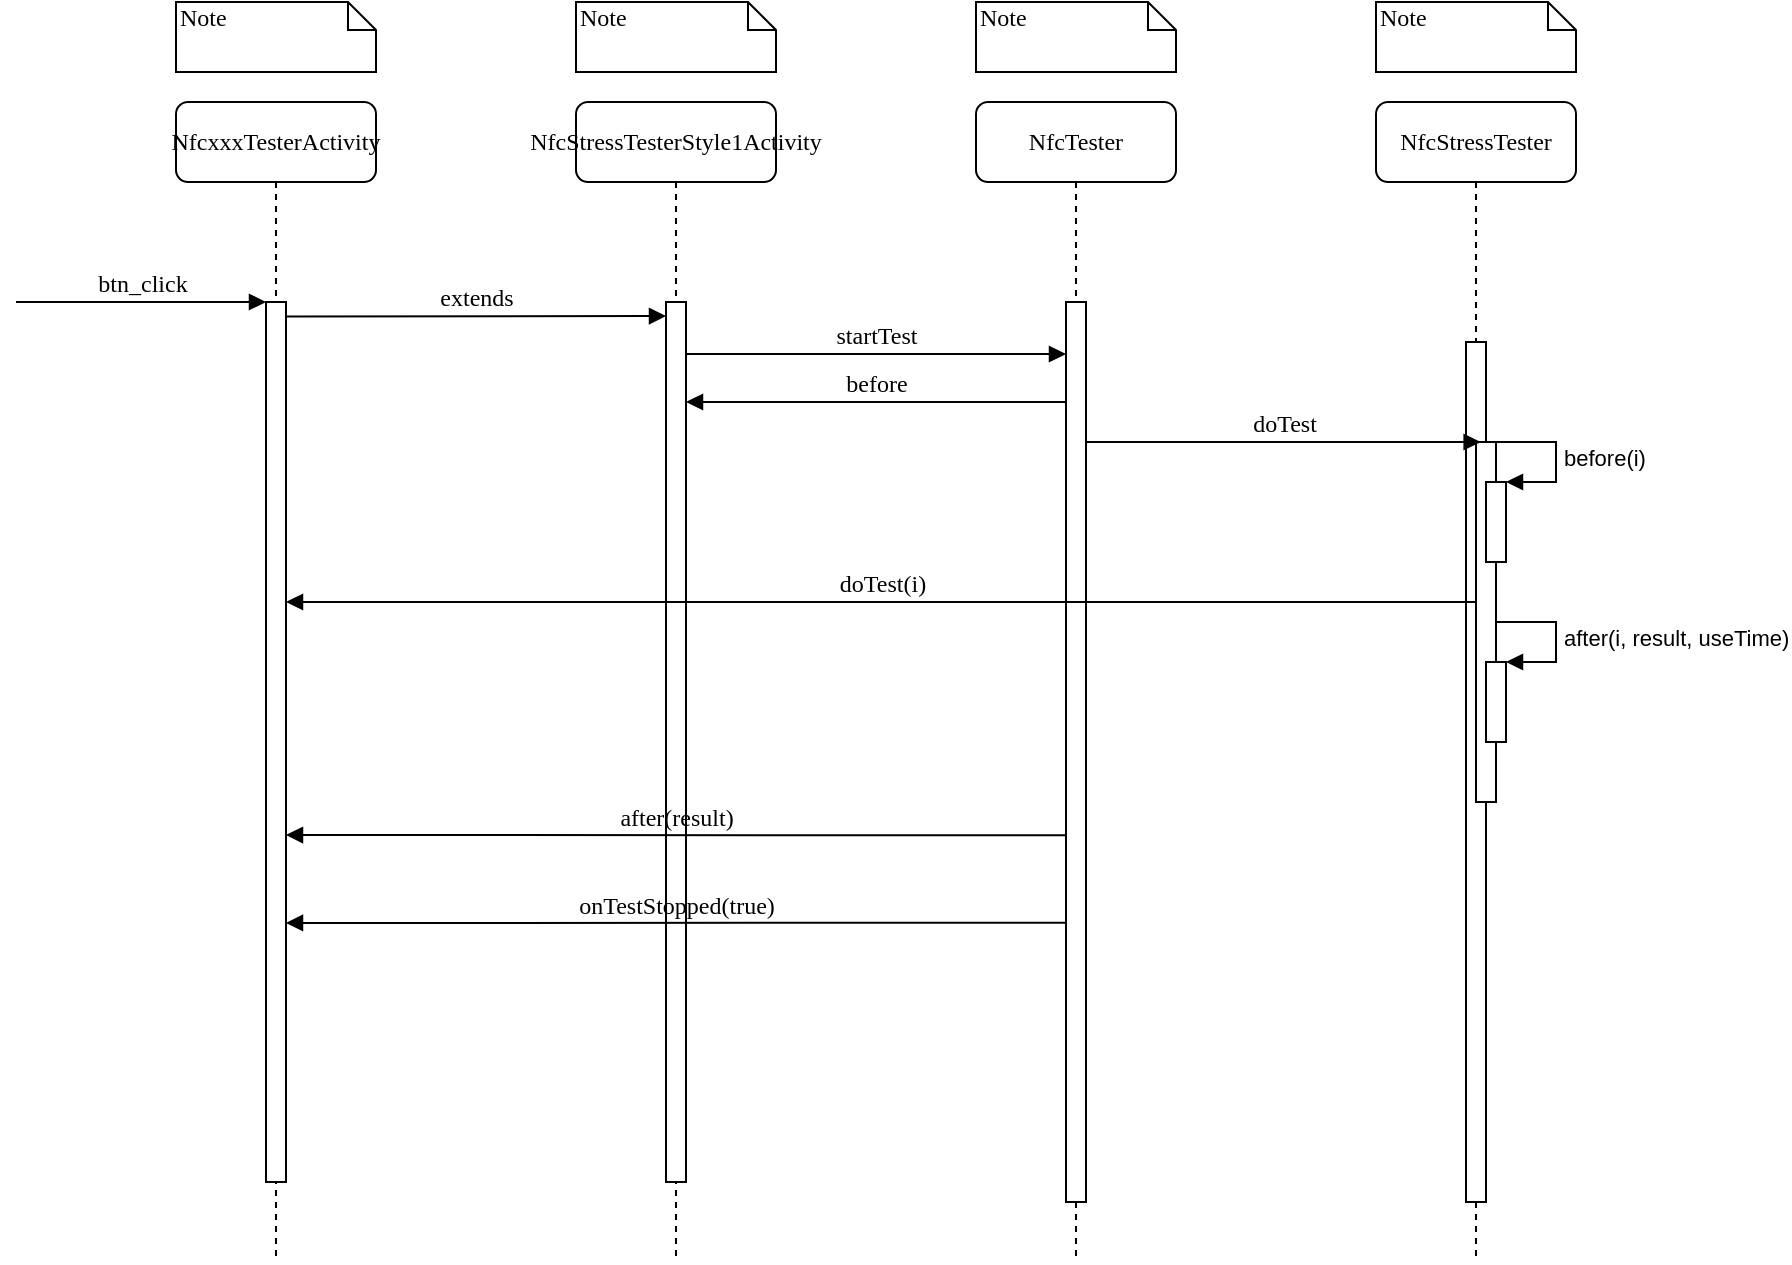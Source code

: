 <mxfile version="17.1.5" type="github">
  <diagram name="Page-1" id="13e1069c-82ec-6db2-03f1-153e76fe0fe0">
    <mxGraphModel dx="986" dy="504" grid="1" gridSize="10" guides="1" tooltips="1" connect="1" arrows="1" fold="1" page="1" pageScale="1" pageWidth="1100" pageHeight="850" background="#ffffff" math="0" shadow="0">
      <root>
        <mxCell id="0" />
        <mxCell id="1" parent="0" />
        <mxCell id="7baba1c4bc27f4b0-2" value="NfcTester" style="shape=umlLifeline;perimeter=lifelinePerimeter;whiteSpace=wrap;html=1;container=1;collapsible=0;recursiveResize=0;outlineConnect=0;rounded=1;shadow=0;comic=0;labelBackgroundColor=none;strokeWidth=1;fontFamily=Verdana;fontSize=12;align=center;" parent="1" vertex="1">
          <mxGeometry x="640" y="80" width="100" height="580" as="geometry" />
        </mxCell>
        <mxCell id="7baba1c4bc27f4b0-10" value="" style="html=1;points=[];perimeter=orthogonalPerimeter;rounded=0;shadow=0;comic=0;labelBackgroundColor=none;strokeWidth=1;fontFamily=Verdana;fontSize=12;align=center;" parent="7baba1c4bc27f4b0-2" vertex="1">
          <mxGeometry x="45" y="100" width="10" height="450" as="geometry" />
        </mxCell>
        <mxCell id="7baba1c4bc27f4b0-3" value="NfcStressTester" style="shape=umlLifeline;perimeter=lifelinePerimeter;whiteSpace=wrap;html=1;container=1;collapsible=0;recursiveResize=0;outlineConnect=0;rounded=1;shadow=0;comic=0;labelBackgroundColor=none;strokeWidth=1;fontFamily=Verdana;fontSize=12;align=center;" parent="1" vertex="1">
          <mxGeometry x="840" y="80" width="100" height="580" as="geometry" />
        </mxCell>
        <mxCell id="7baba1c4bc27f4b0-13" value="" style="html=1;points=[];perimeter=orthogonalPerimeter;rounded=0;shadow=0;comic=0;labelBackgroundColor=none;strokeWidth=1;fontFamily=Verdana;fontSize=12;align=center;" parent="7baba1c4bc27f4b0-3" vertex="1">
          <mxGeometry x="45" y="120" width="10" height="430" as="geometry" />
        </mxCell>
        <mxCell id="jnq_XeLPIwcyAuFo51Bv-19" value="" style="html=1;points=[];perimeter=orthogonalPerimeter;" vertex="1" parent="7baba1c4bc27f4b0-3">
          <mxGeometry x="50" y="170" width="10" height="180" as="geometry" />
        </mxCell>
        <mxCell id="jnq_XeLPIwcyAuFo51Bv-2" value="" style="html=1;points=[];perimeter=orthogonalPerimeter;" vertex="1" parent="7baba1c4bc27f4b0-3">
          <mxGeometry x="55" y="190" width="10" height="40" as="geometry" />
        </mxCell>
        <mxCell id="jnq_XeLPIwcyAuFo51Bv-3" value="before(i)" style="edgeStyle=orthogonalEdgeStyle;html=1;align=left;spacingLeft=2;endArrow=block;rounded=0;entryX=1;entryY=0;" edge="1" target="jnq_XeLPIwcyAuFo51Bv-2" parent="7baba1c4bc27f4b0-3">
          <mxGeometry relative="1" as="geometry">
            <mxPoint x="60" y="170" as="sourcePoint" />
            <Array as="points">
              <mxPoint x="90" y="170" />
            </Array>
          </mxGeometry>
        </mxCell>
        <mxCell id="jnq_XeLPIwcyAuFo51Bv-10" value="" style="html=1;points=[];perimeter=orthogonalPerimeter;" vertex="1" parent="7baba1c4bc27f4b0-3">
          <mxGeometry x="55" y="280" width="10" height="40" as="geometry" />
        </mxCell>
        <mxCell id="jnq_XeLPIwcyAuFo51Bv-11" value="after(i, result, useTime)" style="edgeStyle=orthogonalEdgeStyle;html=1;align=left;spacingLeft=2;endArrow=block;rounded=0;entryX=1;entryY=0;" edge="1" target="jnq_XeLPIwcyAuFo51Bv-10" parent="7baba1c4bc27f4b0-3">
          <mxGeometry relative="1" as="geometry">
            <mxPoint x="60" y="260" as="sourcePoint" />
            <Array as="points">
              <mxPoint x="90" y="260" />
            </Array>
          </mxGeometry>
        </mxCell>
        <mxCell id="7baba1c4bc27f4b0-8" value="NfcStressTesterStyle1Activity" style="shape=umlLifeline;perimeter=lifelinePerimeter;whiteSpace=wrap;html=1;container=1;collapsible=0;recursiveResize=0;outlineConnect=0;rounded=1;shadow=0;comic=0;labelBackgroundColor=none;strokeWidth=1;fontFamily=Verdana;fontSize=12;align=center;" parent="1" vertex="1">
          <mxGeometry x="440" y="80" width="100" height="580" as="geometry" />
        </mxCell>
        <mxCell id="7baba1c4bc27f4b0-9" value="" style="html=1;points=[];perimeter=orthogonalPerimeter;rounded=0;shadow=0;comic=0;labelBackgroundColor=none;strokeWidth=1;fontFamily=Verdana;fontSize=12;align=center;" parent="7baba1c4bc27f4b0-8" vertex="1">
          <mxGeometry x="45" y="100" width="10" height="440" as="geometry" />
        </mxCell>
        <mxCell id="jnq_XeLPIwcyAuFo51Bv-1" value="before" style="html=1;verticalAlign=bottom;endArrow=block;labelBackgroundColor=none;fontFamily=Verdana;fontSize=12;edgeStyle=elbowEdgeStyle;elbow=vertical;" edge="1" parent="7baba1c4bc27f4b0-8">
          <mxGeometry relative="1" as="geometry">
            <mxPoint x="245" y="150.0" as="sourcePoint" />
            <mxPoint x="55" y="150.0" as="targetPoint" />
          </mxGeometry>
        </mxCell>
        <mxCell id="7baba1c4bc27f4b0-11" value="startTest" style="html=1;verticalAlign=bottom;endArrow=block;labelBackgroundColor=none;fontFamily=Verdana;fontSize=12;edgeStyle=elbowEdgeStyle;elbow=vertical;" parent="1" source="7baba1c4bc27f4b0-9" target="7baba1c4bc27f4b0-10" edge="1">
          <mxGeometry relative="1" as="geometry">
            <mxPoint x="545" y="206.128" as="sourcePoint" />
            <mxPoint x="675" y="206.0" as="targetPoint" />
            <Array as="points">
              <mxPoint x="650" y="206" />
            </Array>
          </mxGeometry>
        </mxCell>
        <mxCell id="7baba1c4bc27f4b0-14" value="doTest" style="html=1;verticalAlign=bottom;endArrow=block;labelBackgroundColor=none;fontFamily=Verdana;fontSize=12;edgeStyle=elbowEdgeStyle;elbow=vertical;entryX=0.232;entryY=0.003;entryDx=0;entryDy=0;entryPerimeter=0;" parent="1" source="7baba1c4bc27f4b0-10" target="jnq_XeLPIwcyAuFo51Bv-19" edge="1">
          <mxGeometry relative="1" as="geometry">
            <mxPoint x="685" y="251.974" as="sourcePoint" />
            <mxPoint x="835" y="252.0" as="targetPoint" />
            <Array as="points">
              <mxPoint x="740" y="250" />
            </Array>
          </mxGeometry>
        </mxCell>
        <mxCell id="7baba1c4bc27f4b0-40" value="Note" style="shape=note;whiteSpace=wrap;html=1;size=14;verticalAlign=top;align=left;spacingTop=-6;rounded=0;shadow=0;comic=0;labelBackgroundColor=none;strokeWidth=1;fontFamily=Verdana;fontSize=12" parent="1" vertex="1">
          <mxGeometry x="440" y="30" width="100" height="35" as="geometry" />
        </mxCell>
        <mxCell id="7baba1c4bc27f4b0-41" value="Note" style="shape=note;whiteSpace=wrap;html=1;size=14;verticalAlign=top;align=left;spacingTop=-6;rounded=0;shadow=0;comic=0;labelBackgroundColor=none;strokeWidth=1;fontFamily=Verdana;fontSize=12" parent="1" vertex="1">
          <mxGeometry x="640" y="30" width="100" height="35" as="geometry" />
        </mxCell>
        <mxCell id="7baba1c4bc27f4b0-42" value="Note" style="shape=note;whiteSpace=wrap;html=1;size=14;verticalAlign=top;align=left;spacingTop=-6;rounded=0;shadow=0;comic=0;labelBackgroundColor=none;strokeWidth=1;fontFamily=Verdana;fontSize=12" parent="1" vertex="1">
          <mxGeometry x="840" y="30" width="100" height="35" as="geometry" />
        </mxCell>
        <mxCell id="7baba1c4bc27f4b0-46" value="Note" style="shape=note;whiteSpace=wrap;html=1;size=14;verticalAlign=top;align=left;spacingTop=-6;rounded=0;shadow=0;comic=0;labelBackgroundColor=none;strokeWidth=1;fontFamily=Verdana;fontSize=12" parent="1" vertex="1">
          <mxGeometry x="240" y="30" width="100" height="35" as="geometry" />
        </mxCell>
        <mxCell id="jnq_XeLPIwcyAuFo51Bv-12" value="extends" style="html=1;verticalAlign=bottom;endArrow=block;labelBackgroundColor=none;fontFamily=Verdana;fontSize=12;edgeStyle=elbowEdgeStyle;elbow=vertical;exitX=0.966;exitY=0.005;exitDx=0;exitDy=0;exitPerimeter=0;" edge="1" parent="1">
          <mxGeometry relative="1" as="geometry">
            <mxPoint x="294.66" y="187.2" as="sourcePoint" />
            <mxPoint x="485" y="187.167" as="targetPoint" />
          </mxGeometry>
        </mxCell>
        <mxCell id="jnq_XeLPIwcyAuFo51Bv-14" value="NfcxxxTesterActivity" style="shape=umlLifeline;perimeter=lifelinePerimeter;whiteSpace=wrap;html=1;container=1;collapsible=0;recursiveResize=0;outlineConnect=0;rounded=1;shadow=0;comic=0;labelBackgroundColor=none;strokeWidth=1;fontFamily=Verdana;fontSize=12;align=center;" vertex="1" parent="1">
          <mxGeometry x="240" y="80" width="100" height="580" as="geometry" />
        </mxCell>
        <mxCell id="jnq_XeLPIwcyAuFo51Bv-15" value="" style="html=1;points=[];perimeter=orthogonalPerimeter;rounded=0;shadow=0;comic=0;labelBackgroundColor=none;strokeWidth=1;fontFamily=Verdana;fontSize=12;align=center;" vertex="1" parent="jnq_XeLPIwcyAuFo51Bv-14">
          <mxGeometry x="45" y="100" width="10" height="440" as="geometry" />
        </mxCell>
        <mxCell id="jnq_XeLPIwcyAuFo51Bv-16" value="btn_click" style="html=1;verticalAlign=bottom;endArrow=block;labelBackgroundColor=none;fontFamily=Verdana;fontSize=12;edgeStyle=elbowEdgeStyle;elbow=vertical;" edge="1" parent="1" target="jnq_XeLPIwcyAuFo51Bv-15">
          <mxGeometry relative="1" as="geometry">
            <mxPoint x="160" y="180" as="sourcePoint" />
            <mxPoint x="290.34" y="179.997" as="targetPoint" />
          </mxGeometry>
        </mxCell>
        <mxCell id="jnq_XeLPIwcyAuFo51Bv-17" value="doTest(i)" style="html=1;verticalAlign=bottom;endArrow=block;labelBackgroundColor=none;fontFamily=Verdana;fontSize=12;edgeStyle=elbowEdgeStyle;elbow=vertical;" edge="1" parent="1" source="jnq_XeLPIwcyAuFo51Bv-19" target="jnq_XeLPIwcyAuFo51Bv-15">
          <mxGeometry relative="1" as="geometry">
            <mxPoint x="890" y="350" as="sourcePoint" />
            <mxPoint x="700" y="350" as="targetPoint" />
            <Array as="points">
              <mxPoint x="730" y="330" />
              <mxPoint x="895" y="350" />
              <mxPoint x="890" y="350" />
            </Array>
          </mxGeometry>
        </mxCell>
        <mxCell id="jnq_XeLPIwcyAuFo51Bv-23" value="after(result)" style="html=1;verticalAlign=bottom;endArrow=block;labelBackgroundColor=none;fontFamily=Verdana;fontSize=12;edgeStyle=elbowEdgeStyle;elbow=vertical;" edge="1" parent="1">
          <mxGeometry relative="1" as="geometry">
            <mxPoint x="685" y="446.667" as="sourcePoint" />
            <mxPoint x="295" y="446.667" as="targetPoint" />
          </mxGeometry>
        </mxCell>
        <mxCell id="jnq_XeLPIwcyAuFo51Bv-24" value="onTestStopped(true)" style="html=1;verticalAlign=bottom;endArrow=block;labelBackgroundColor=none;fontFamily=Verdana;fontSize=12;edgeStyle=elbowEdgeStyle;elbow=vertical;" edge="1" parent="1">
          <mxGeometry relative="1" as="geometry">
            <mxPoint x="685" y="490.337" as="sourcePoint" />
            <mxPoint x="295" y="490.337" as="targetPoint" />
          </mxGeometry>
        </mxCell>
      </root>
    </mxGraphModel>
  </diagram>
</mxfile>
